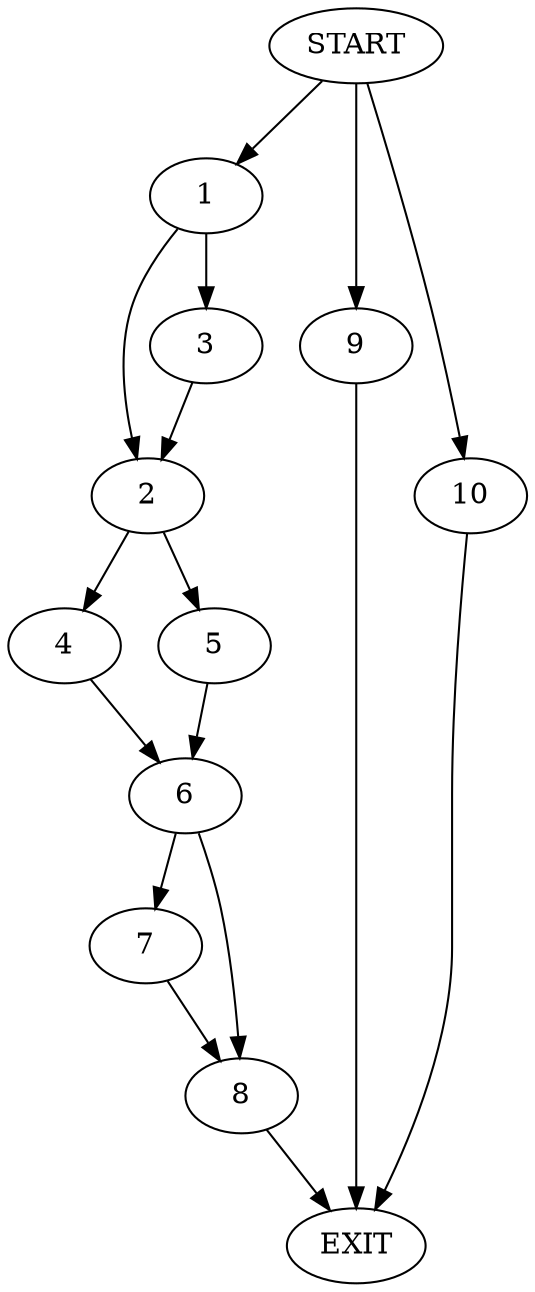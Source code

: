 digraph {
0 [label="START"]
11 [label="EXIT"]
0 -> 1
1 -> 2
1 -> 3
3 -> 2
2 -> 4
2 -> 5
5 -> 6
4 -> 6
6 -> 7
6 -> 8
8 -> 11
7 -> 8
0 -> 9
9 -> 11
0 -> 10
10 -> 11
}
